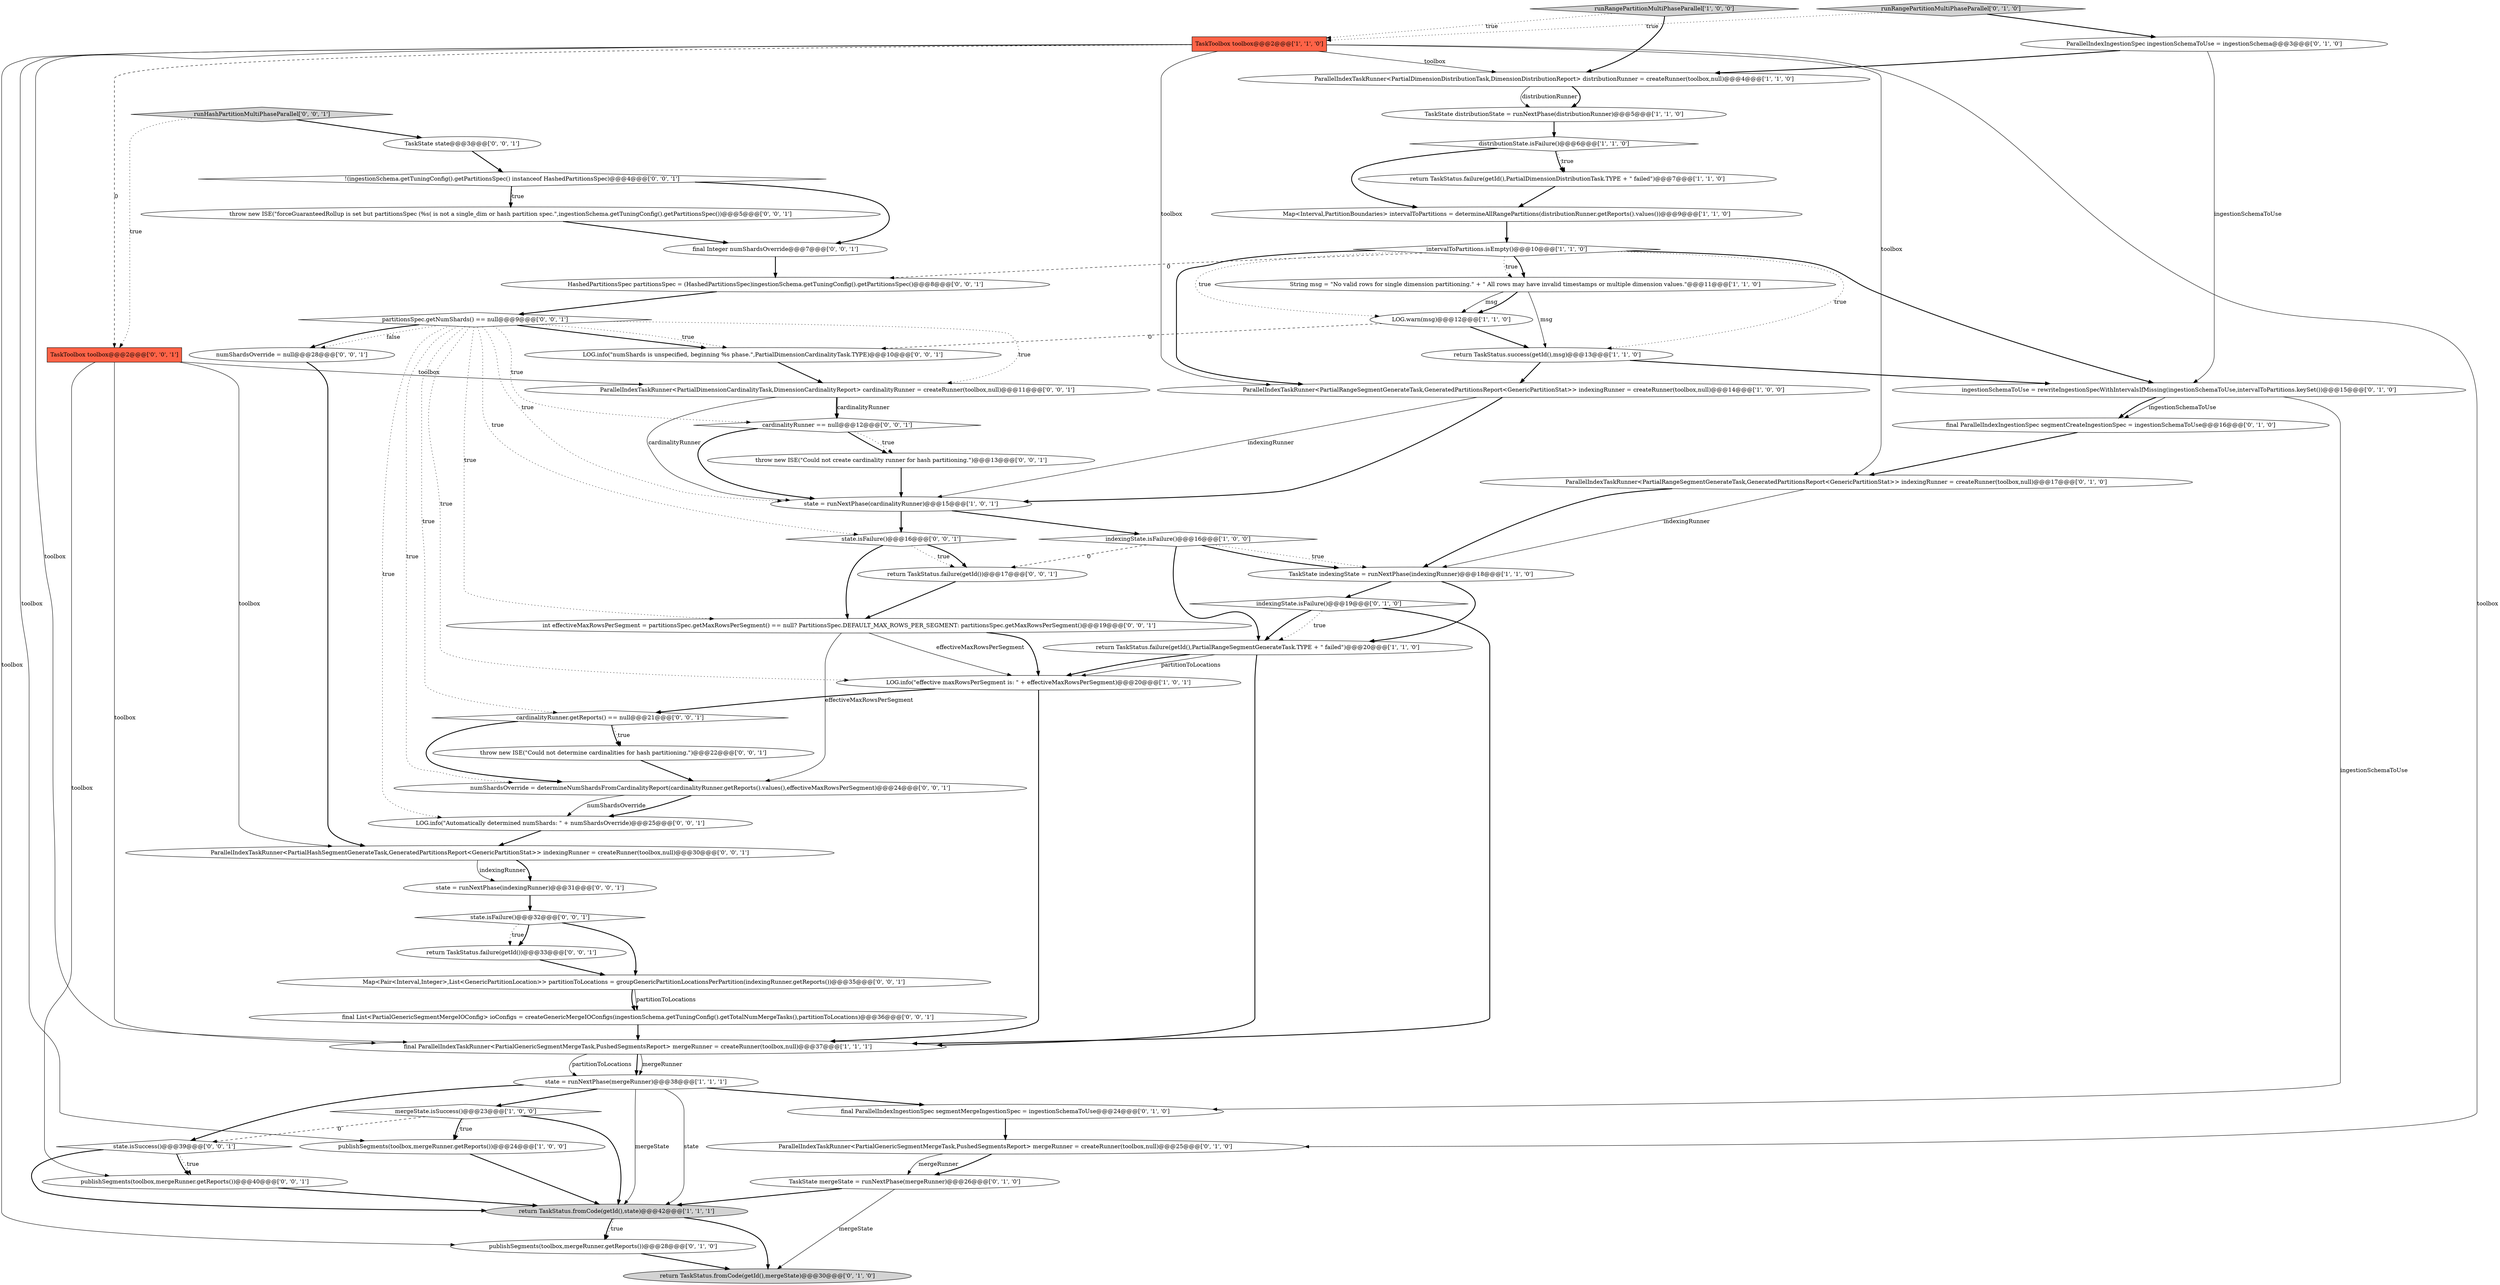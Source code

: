 digraph {
24 [style = filled, label = "ParallelIndexTaskRunner<PartialGenericSegmentMergeTask,PushedSegmentsReport> mergeRunner = createRunner(toolbox,null)@@@25@@@['0', '1', '0']", fillcolor = white, shape = ellipse image = "AAA1AAABBB2BBB"];
14 [style = filled, label = "TaskState distributionState = runNextPhase(distributionRunner)@@@5@@@['1', '1', '0']", fillcolor = white, shape = ellipse image = "AAA0AAABBB1BBB"];
37 [style = filled, label = "LOG.info(\"Automatically determined numShards: \" + numShardsOverride)@@@25@@@['0', '0', '1']", fillcolor = white, shape = ellipse image = "AAA0AAABBB3BBB"];
46 [style = filled, label = "ParallelIndexTaskRunner<PartialDimensionCardinalityTask,DimensionCardinalityReport> cardinalityRunner = createRunner(toolbox,null)@@@11@@@['0', '0', '1']", fillcolor = white, shape = ellipse image = "AAA0AAABBB3BBB"];
51 [style = filled, label = "cardinalityRunner.getReports() == null@@@21@@@['0', '0', '1']", fillcolor = white, shape = diamond image = "AAA0AAABBB3BBB"];
60 [style = filled, label = "state.isSuccess()@@@39@@@['0', '0', '1']", fillcolor = white, shape = diamond image = "AAA0AAABBB3BBB"];
56 [style = filled, label = "numShardsOverride = null@@@28@@@['0', '0', '1']", fillcolor = white, shape = ellipse image = "AAA0AAABBB3BBB"];
57 [style = filled, label = "state.isFailure()@@@16@@@['0', '0', '1']", fillcolor = white, shape = diamond image = "AAA0AAABBB3BBB"];
1 [style = filled, label = "ParallelIndexTaskRunner<PartialDimensionDistributionTask,DimensionDistributionReport> distributionRunner = createRunner(toolbox,null)@@@4@@@['1', '1', '0']", fillcolor = white, shape = ellipse image = "AAA0AAABBB1BBB"];
39 [style = filled, label = "final List<PartialGenericSegmentMergeIOConfig> ioConfigs = createGenericMergeIOConfigs(ingestionSchema.getTuningConfig().getTotalNumMergeTasks(),partitionToLocations)@@@36@@@['0', '0', '1']", fillcolor = white, shape = ellipse image = "AAA0AAABBB3BBB"];
42 [style = filled, label = "publishSegments(toolbox,mergeRunner.getReports())@@@40@@@['0', '0', '1']", fillcolor = white, shape = ellipse image = "AAA0AAABBB3BBB"];
25 [style = filled, label = "ParallelIndexIngestionSpec ingestionSchemaToUse = ingestionSchema@@@3@@@['0', '1', '0']", fillcolor = white, shape = ellipse image = "AAA1AAABBB2BBB"];
41 [style = filled, label = "throw new ISE(\"Could not create cardinality runner for hash partitioning.\")@@@13@@@['0', '0', '1']", fillcolor = white, shape = ellipse image = "AAA0AAABBB3BBB"];
31 [style = filled, label = "return TaskStatus.fromCode(getId(),mergeState)@@@30@@@['0', '1', '0']", fillcolor = lightgray, shape = ellipse image = "AAA0AAABBB2BBB"];
8 [style = filled, label = "String msg = \"No valid rows for single dimension partitioning.\" + \" All rows may have invalid timestamps or multiple dimension values.\"@@@11@@@['1', '1', '0']", fillcolor = white, shape = ellipse image = "AAA0AAABBB1BBB"];
27 [style = filled, label = "TaskState mergeState = runNextPhase(mergeRunner)@@@26@@@['0', '1', '0']", fillcolor = white, shape = ellipse image = "AAA0AAABBB2BBB"];
16 [style = filled, label = "runRangePartitionMultiPhaseParallel['1', '0', '0']", fillcolor = lightgray, shape = diamond image = "AAA0AAABBB1BBB"];
30 [style = filled, label = "ParallelIndexTaskRunner<PartialRangeSegmentGenerateTask,GeneratedPartitionsReport<GenericPartitionStat>> indexingRunner = createRunner(toolbox,null)@@@17@@@['0', '1', '0']", fillcolor = white, shape = ellipse image = "AAA1AAABBB2BBB"];
50 [style = filled, label = "return TaskStatus.failure(getId())@@@33@@@['0', '0', '1']", fillcolor = white, shape = ellipse image = "AAA0AAABBB3BBB"];
58 [style = filled, label = "int effectiveMaxRowsPerSegment = partitionsSpec.getMaxRowsPerSegment() == null? PartitionsSpec.DEFAULT_MAX_ROWS_PER_SEGMENT: partitionsSpec.getMaxRowsPerSegment()@@@19@@@['0', '0', '1']", fillcolor = white, shape = ellipse image = "AAA0AAABBB3BBB"];
28 [style = filled, label = "final ParallelIndexIngestionSpec segmentCreateIngestionSpec = ingestionSchemaToUse@@@16@@@['0', '1', '0']", fillcolor = white, shape = ellipse image = "AAA1AAABBB2BBB"];
54 [style = filled, label = "partitionsSpec.getNumShards() == null@@@9@@@['0', '0', '1']", fillcolor = white, shape = diamond image = "AAA0AAABBB3BBB"];
22 [style = filled, label = "publishSegments(toolbox,mergeRunner.getReports())@@@28@@@['0', '1', '0']", fillcolor = white, shape = ellipse image = "AAA0AAABBB2BBB"];
35 [style = filled, label = "throw new ISE(\"Could not determine cardinalities for hash partitioning.\")@@@22@@@['0', '0', '1']", fillcolor = white, shape = ellipse image = "AAA0AAABBB3BBB"];
40 [style = filled, label = "final Integer numShardsOverride@@@7@@@['0', '0', '1']", fillcolor = white, shape = ellipse image = "AAA0AAABBB3BBB"];
6 [style = filled, label = "LOG.info(\"effective maxRowsPerSegment is: \" + effectiveMaxRowsPerSegment)@@@20@@@['1', '0', '1']", fillcolor = white, shape = ellipse image = "AAA0AAABBB1BBB"];
0 [style = filled, label = "state = runNextPhase(cardinalityRunner)@@@15@@@['1', '0', '1']", fillcolor = white, shape = ellipse image = "AAA0AAABBB1BBB"];
38 [style = filled, label = "state.isFailure()@@@32@@@['0', '0', '1']", fillcolor = white, shape = diamond image = "AAA0AAABBB3BBB"];
43 [style = filled, label = "numShardsOverride = determineNumShardsFromCardinalityReport(cardinalityRunner.getReports().values(),effectiveMaxRowsPerSegment)@@@24@@@['0', '0', '1']", fillcolor = white, shape = ellipse image = "AAA0AAABBB3BBB"];
17 [style = filled, label = "LOG.warn(msg)@@@12@@@['1', '1', '0']", fillcolor = white, shape = ellipse image = "AAA0AAABBB1BBB"];
36 [style = filled, label = "state = runNextPhase(indexingRunner)@@@31@@@['0', '0', '1']", fillcolor = white, shape = ellipse image = "AAA0AAABBB3BBB"];
3 [style = filled, label = "Map<Interval,PartitionBoundaries> intervalToPartitions = determineAllRangePartitions(distributionRunner.getReports().values())@@@9@@@['1', '1', '0']", fillcolor = white, shape = ellipse image = "AAA0AAABBB1BBB"];
13 [style = filled, label = "return TaskStatus.failure(getId(),PartialDimensionDistributionTask.TYPE + \" failed\")@@@7@@@['1', '1', '0']", fillcolor = white, shape = ellipse image = "AAA0AAABBB1BBB"];
23 [style = filled, label = "ingestionSchemaToUse = rewriteIngestionSpecWithIntervalsIfMissing(ingestionSchemaToUse,intervalToPartitions.keySet())@@@15@@@['0', '1', '0']", fillcolor = white, shape = ellipse image = "AAA0AAABBB2BBB"];
52 [style = filled, label = "cardinalityRunner == null@@@12@@@['0', '0', '1']", fillcolor = white, shape = diamond image = "AAA0AAABBB3BBB"];
29 [style = filled, label = "indexingState.isFailure()@@@19@@@['0', '1', '0']", fillcolor = white, shape = diamond image = "AAA0AAABBB2BBB"];
55 [style = filled, label = "return TaskStatus.failure(getId())@@@17@@@['0', '0', '1']", fillcolor = white, shape = ellipse image = "AAA0AAABBB3BBB"];
33 [style = filled, label = "HashedPartitionsSpec partitionsSpec = (HashedPartitionsSpec)ingestionSchema.getTuningConfig().getPartitionsSpec()@@@8@@@['0', '0', '1']", fillcolor = white, shape = ellipse image = "AAA0AAABBB3BBB"];
18 [style = filled, label = "publishSegments(toolbox,mergeRunner.getReports())@@@24@@@['1', '0', '0']", fillcolor = white, shape = ellipse image = "AAA0AAABBB1BBB"];
20 [style = filled, label = "TaskToolbox toolbox@@@2@@@['1', '1', '0']", fillcolor = tomato, shape = box image = "AAA0AAABBB1BBB"];
26 [style = filled, label = "final ParallelIndexIngestionSpec segmentMergeIngestionSpec = ingestionSchemaToUse@@@24@@@['0', '1', '0']", fillcolor = white, shape = ellipse image = "AAA0AAABBB2BBB"];
53 [style = filled, label = "TaskToolbox toolbox@@@2@@@['0', '0', '1']", fillcolor = tomato, shape = box image = "AAA0AAABBB3BBB"];
59 [style = filled, label = "LOG.info(\"numShards is unspecified, beginning %s phase.\",PartialDimensionCardinalityTask.TYPE)@@@10@@@['0', '0', '1']", fillcolor = white, shape = ellipse image = "AAA0AAABBB3BBB"];
12 [style = filled, label = "ParallelIndexTaskRunner<PartialRangeSegmentGenerateTask,GeneratedPartitionsReport<GenericPartitionStat>> indexingRunner = createRunner(toolbox,null)@@@14@@@['1', '0', '0']", fillcolor = white, shape = ellipse image = "AAA0AAABBB1BBB"];
47 [style = filled, label = "Map<Pair<Interval,Integer>,List<GenericPartitionLocation>> partitionToLocations = groupGenericPartitionLocationsPerPartition(indexingRunner.getReports())@@@35@@@['0', '0', '1']", fillcolor = white, shape = ellipse image = "AAA0AAABBB3BBB"];
48 [style = filled, label = "!(ingestionSchema.getTuningConfig().getPartitionsSpec() instanceof HashedPartitionsSpec)@@@4@@@['0', '0', '1']", fillcolor = white, shape = diamond image = "AAA0AAABBB3BBB"];
19 [style = filled, label = "intervalToPartitions.isEmpty()@@@10@@@['1', '1', '0']", fillcolor = white, shape = diamond image = "AAA0AAABBB1BBB"];
11 [style = filled, label = "return TaskStatus.fromCode(getId(),state)@@@42@@@['1', '1', '1']", fillcolor = lightgray, shape = ellipse image = "AAA0AAABBB1BBB"];
10 [style = filled, label = "state = runNextPhase(mergeRunner)@@@38@@@['1', '1', '1']", fillcolor = white, shape = ellipse image = "AAA0AAABBB1BBB"];
21 [style = filled, label = "mergeState.isSuccess()@@@23@@@['1', '0', '0']", fillcolor = white, shape = diamond image = "AAA0AAABBB1BBB"];
5 [style = filled, label = "TaskState indexingState = runNextPhase(indexingRunner)@@@18@@@['1', '1', '0']", fillcolor = white, shape = ellipse image = "AAA0AAABBB1BBB"];
32 [style = filled, label = "runRangePartitionMultiPhaseParallel['0', '1', '0']", fillcolor = lightgray, shape = diamond image = "AAA0AAABBB2BBB"];
9 [style = filled, label = "indexingState.isFailure()@@@16@@@['1', '0', '0']", fillcolor = white, shape = diamond image = "AAA0AAABBB1BBB"];
4 [style = filled, label = "return TaskStatus.success(getId(),msg)@@@13@@@['1', '1', '0']", fillcolor = white, shape = ellipse image = "AAA0AAABBB1BBB"];
2 [style = filled, label = "return TaskStatus.failure(getId(),PartialRangeSegmentGenerateTask.TYPE + \" failed\")@@@20@@@['1', '1', '0']", fillcolor = white, shape = ellipse image = "AAA0AAABBB1BBB"];
45 [style = filled, label = "throw new ISE(\"forceGuaranteedRollup is set but partitionsSpec (%s( is not a single_dim or hash partition spec.\",ingestionSchema.getTuningConfig().getPartitionsSpec())@@@5@@@['0', '0', '1']", fillcolor = white, shape = ellipse image = "AAA0AAABBB3BBB"];
44 [style = filled, label = "ParallelIndexTaskRunner<PartialHashSegmentGenerateTask,GeneratedPartitionsReport<GenericPartitionStat>> indexingRunner = createRunner(toolbox,null)@@@30@@@['0', '0', '1']", fillcolor = white, shape = ellipse image = "AAA0AAABBB3BBB"];
34 [style = filled, label = "TaskState state@@@3@@@['0', '0', '1']", fillcolor = white, shape = ellipse image = "AAA0AAABBB3BBB"];
7 [style = filled, label = "distributionState.isFailure()@@@6@@@['1', '1', '0']", fillcolor = white, shape = diamond image = "AAA0AAABBB1BBB"];
49 [style = filled, label = "runHashPartitionMultiPhaseParallel['0', '0', '1']", fillcolor = lightgray, shape = diamond image = "AAA0AAABBB3BBB"];
15 [style = filled, label = "final ParallelIndexTaskRunner<PartialGenericSegmentMergeTask,PushedSegmentsReport> mergeRunner = createRunner(toolbox,null)@@@37@@@['1', '1', '1']", fillcolor = white, shape = ellipse image = "AAA0AAABBB1BBB"];
59->46 [style = bold, label=""];
10->11 [style = solid, label="mergeState"];
11->22 [style = bold, label=""];
10->21 [style = bold, label=""];
38->47 [style = bold, label=""];
16->20 [style = dotted, label="true"];
60->11 [style = bold, label=""];
9->5 [style = dotted, label="true"];
15->10 [style = solid, label="mergeRunner"];
55->58 [style = bold, label=""];
53->42 [style = solid, label="toolbox"];
19->33 [style = dashed, label="0"];
19->8 [style = bold, label=""];
44->36 [style = solid, label="indexingRunner"];
51->35 [style = dotted, label="true"];
54->56 [style = bold, label=""];
38->50 [style = dotted, label="true"];
22->31 [style = bold, label=""];
19->23 [style = bold, label=""];
57->55 [style = dotted, label="true"];
51->43 [style = bold, label=""];
25->1 [style = bold, label=""];
7->13 [style = bold, label=""];
17->4 [style = bold, label=""];
21->60 [style = dashed, label="0"];
6->51 [style = bold, label=""];
16->1 [style = bold, label=""];
48->45 [style = bold, label=""];
21->18 [style = bold, label=""];
32->20 [style = dotted, label="true"];
49->53 [style = dotted, label="true"];
5->29 [style = bold, label=""];
4->23 [style = bold, label=""];
23->26 [style = solid, label="ingestionSchemaToUse"];
53->15 [style = solid, label="toolbox"];
57->55 [style = bold, label=""];
24->27 [style = bold, label=""];
36->38 [style = bold, label=""];
20->22 [style = solid, label="toolbox"];
8->17 [style = solid, label="msg"];
54->46 [style = dotted, label="true"];
28->30 [style = bold, label=""];
53->46 [style = solid, label="toolbox"];
12->0 [style = bold, label=""];
26->24 [style = bold, label=""];
38->50 [style = bold, label=""];
14->7 [style = bold, label=""];
11->31 [style = bold, label=""];
58->6 [style = solid, label="effectiveMaxRowsPerSegment"];
6->15 [style = bold, label=""];
21->18 [style = dotted, label="true"];
27->31 [style = solid, label="mergeState"];
54->59 [style = dotted, label="true"];
54->56 [style = dotted, label="false"];
47->39 [style = bold, label=""];
7->13 [style = dotted, label="true"];
54->57 [style = dotted, label="true"];
34->48 [style = bold, label=""];
1->14 [style = bold, label=""];
48->40 [style = bold, label=""];
2->6 [style = solid, label="partitionToLocations"];
29->2 [style = dotted, label="true"];
54->37 [style = dotted, label="true"];
12->0 [style = solid, label="indexingRunner"];
54->52 [style = dotted, label="true"];
4->12 [style = bold, label=""];
24->27 [style = solid, label="mergeRunner"];
1->14 [style = solid, label="distributionRunner"];
39->15 [style = bold, label=""];
19->17 [style = dotted, label="true"];
58->6 [style = bold, label=""];
8->4 [style = solid, label="msg"];
17->59 [style = dashed, label="0"];
60->42 [style = bold, label=""];
10->26 [style = bold, label=""];
53->44 [style = solid, label="toolbox"];
52->0 [style = bold, label=""];
56->44 [style = bold, label=""];
54->6 [style = dotted, label="true"];
21->11 [style = bold, label=""];
58->43 [style = solid, label="effectiveMaxRowsPerSegment"];
45->40 [style = bold, label=""];
20->12 [style = solid, label="toolbox"];
25->23 [style = solid, label="ingestionSchemaToUse"];
60->42 [style = dotted, label="true"];
29->2 [style = bold, label=""];
35->43 [style = bold, label=""];
15->10 [style = solid, label="partitionToLocations"];
41->0 [style = bold, label=""];
42->11 [style = bold, label=""];
40->33 [style = bold, label=""];
54->59 [style = bold, label=""];
27->11 [style = bold, label=""];
20->18 [style = solid, label="toolbox"];
7->3 [style = bold, label=""];
46->0 [style = solid, label="cardinalityRunner"];
0->57 [style = bold, label=""];
46->52 [style = bold, label=""];
51->35 [style = bold, label=""];
20->53 [style = dashed, label="0"];
32->25 [style = bold, label=""];
3->19 [style = bold, label=""];
54->0 [style = dotted, label="true"];
20->1 [style = solid, label="toolbox"];
13->3 [style = bold, label=""];
2->6 [style = bold, label=""];
52->41 [style = dotted, label="true"];
9->5 [style = bold, label=""];
15->10 [style = bold, label=""];
18->11 [style = bold, label=""];
57->58 [style = bold, label=""];
54->43 [style = dotted, label="true"];
5->2 [style = bold, label=""];
33->54 [style = bold, label=""];
54->58 [style = dotted, label="true"];
20->24 [style = solid, label="toolbox"];
37->44 [style = bold, label=""];
50->47 [style = bold, label=""];
23->28 [style = solid, label="ingestionSchemaToUse"];
0->9 [style = bold, label=""];
9->2 [style = bold, label=""];
43->37 [style = bold, label=""];
20->15 [style = solid, label="toolbox"];
8->17 [style = bold, label=""];
54->51 [style = dotted, label="true"];
19->8 [style = dotted, label="true"];
19->4 [style = dotted, label="true"];
43->37 [style = solid, label="numShardsOverride"];
20->30 [style = solid, label="toolbox"];
30->5 [style = bold, label=""];
52->41 [style = bold, label=""];
46->52 [style = solid, label="cardinalityRunner"];
29->15 [style = bold, label=""];
48->45 [style = dotted, label="true"];
23->28 [style = bold, label=""];
44->36 [style = bold, label=""];
49->34 [style = bold, label=""];
11->22 [style = dotted, label="true"];
9->55 [style = dashed, label="0"];
19->12 [style = bold, label=""];
2->15 [style = bold, label=""];
47->39 [style = solid, label="partitionToLocations"];
30->5 [style = solid, label="indexingRunner"];
10->11 [style = solid, label="state"];
10->60 [style = bold, label=""];
}
